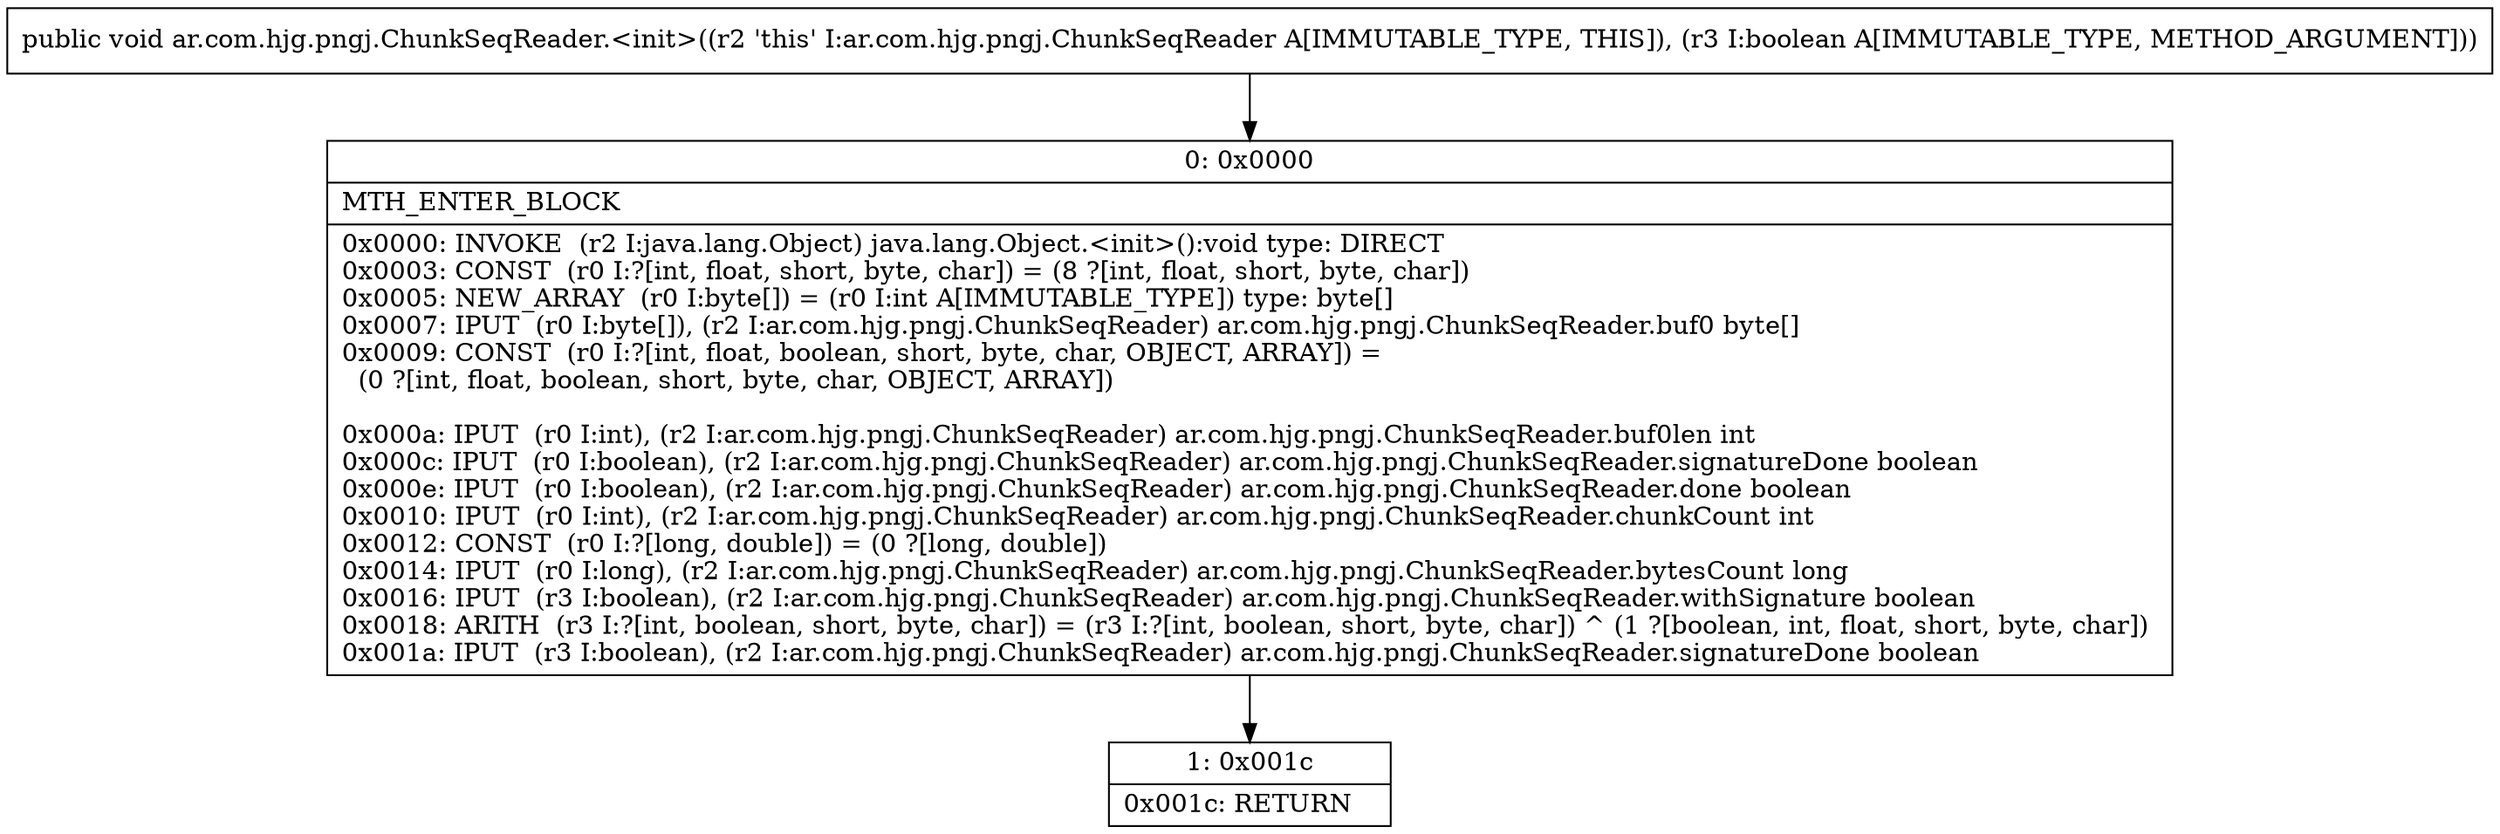 digraph "CFG forar.com.hjg.pngj.ChunkSeqReader.\<init\>(Z)V" {
Node_0 [shape=record,label="{0\:\ 0x0000|MTH_ENTER_BLOCK\l|0x0000: INVOKE  (r2 I:java.lang.Object) java.lang.Object.\<init\>():void type: DIRECT \l0x0003: CONST  (r0 I:?[int, float, short, byte, char]) = (8 ?[int, float, short, byte, char]) \l0x0005: NEW_ARRAY  (r0 I:byte[]) = (r0 I:int A[IMMUTABLE_TYPE]) type: byte[] \l0x0007: IPUT  (r0 I:byte[]), (r2 I:ar.com.hjg.pngj.ChunkSeqReader) ar.com.hjg.pngj.ChunkSeqReader.buf0 byte[] \l0x0009: CONST  (r0 I:?[int, float, boolean, short, byte, char, OBJECT, ARRAY]) = \l  (0 ?[int, float, boolean, short, byte, char, OBJECT, ARRAY])\l \l0x000a: IPUT  (r0 I:int), (r2 I:ar.com.hjg.pngj.ChunkSeqReader) ar.com.hjg.pngj.ChunkSeqReader.buf0len int \l0x000c: IPUT  (r0 I:boolean), (r2 I:ar.com.hjg.pngj.ChunkSeqReader) ar.com.hjg.pngj.ChunkSeqReader.signatureDone boolean \l0x000e: IPUT  (r0 I:boolean), (r2 I:ar.com.hjg.pngj.ChunkSeqReader) ar.com.hjg.pngj.ChunkSeqReader.done boolean \l0x0010: IPUT  (r0 I:int), (r2 I:ar.com.hjg.pngj.ChunkSeqReader) ar.com.hjg.pngj.ChunkSeqReader.chunkCount int \l0x0012: CONST  (r0 I:?[long, double]) = (0 ?[long, double]) \l0x0014: IPUT  (r0 I:long), (r2 I:ar.com.hjg.pngj.ChunkSeqReader) ar.com.hjg.pngj.ChunkSeqReader.bytesCount long \l0x0016: IPUT  (r3 I:boolean), (r2 I:ar.com.hjg.pngj.ChunkSeqReader) ar.com.hjg.pngj.ChunkSeqReader.withSignature boolean \l0x0018: ARITH  (r3 I:?[int, boolean, short, byte, char]) = (r3 I:?[int, boolean, short, byte, char]) ^ (1 ?[boolean, int, float, short, byte, char]) \l0x001a: IPUT  (r3 I:boolean), (r2 I:ar.com.hjg.pngj.ChunkSeqReader) ar.com.hjg.pngj.ChunkSeqReader.signatureDone boolean \l}"];
Node_1 [shape=record,label="{1\:\ 0x001c|0x001c: RETURN   \l}"];
MethodNode[shape=record,label="{public void ar.com.hjg.pngj.ChunkSeqReader.\<init\>((r2 'this' I:ar.com.hjg.pngj.ChunkSeqReader A[IMMUTABLE_TYPE, THIS]), (r3 I:boolean A[IMMUTABLE_TYPE, METHOD_ARGUMENT])) }"];
MethodNode -> Node_0;
Node_0 -> Node_1;
}


